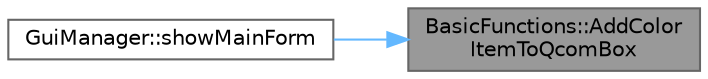 digraph "BasicFunctions::AddColorItemToQcomBox"
{
 // LATEX_PDF_SIZE
  bgcolor="transparent";
  edge [fontname=Helvetica,fontsize=10,labelfontname=Helvetica,labelfontsize=10];
  node [fontname=Helvetica,fontsize=10,shape=box,height=0.2,width=0.4];
  rankdir="RL";
  Node1 [id="Node000001",label="BasicFunctions::AddColor\lItemToQcomBox",height=0.2,width=0.4,color="gray40", fillcolor="grey60", style="filled", fontcolor="black",tooltip="افزودن رنگ‌ها"];
  Node1 -> Node2 [id="edge1_Node000001_Node000002",dir="back",color="steelblue1",style="solid",tooltip=" "];
  Node2 [id="Node000002",label="GuiManager::showMainForm",height=0.2,width=0.4,color="grey40", fillcolor="white", style="filled",URL="$class_gui_manager.html#a0f05c066bb9ad457f593dbd3115748cf",tooltip="نمایش فرم‌های اصلی برنامه و مخفی کردن فرم ورود"];
}
